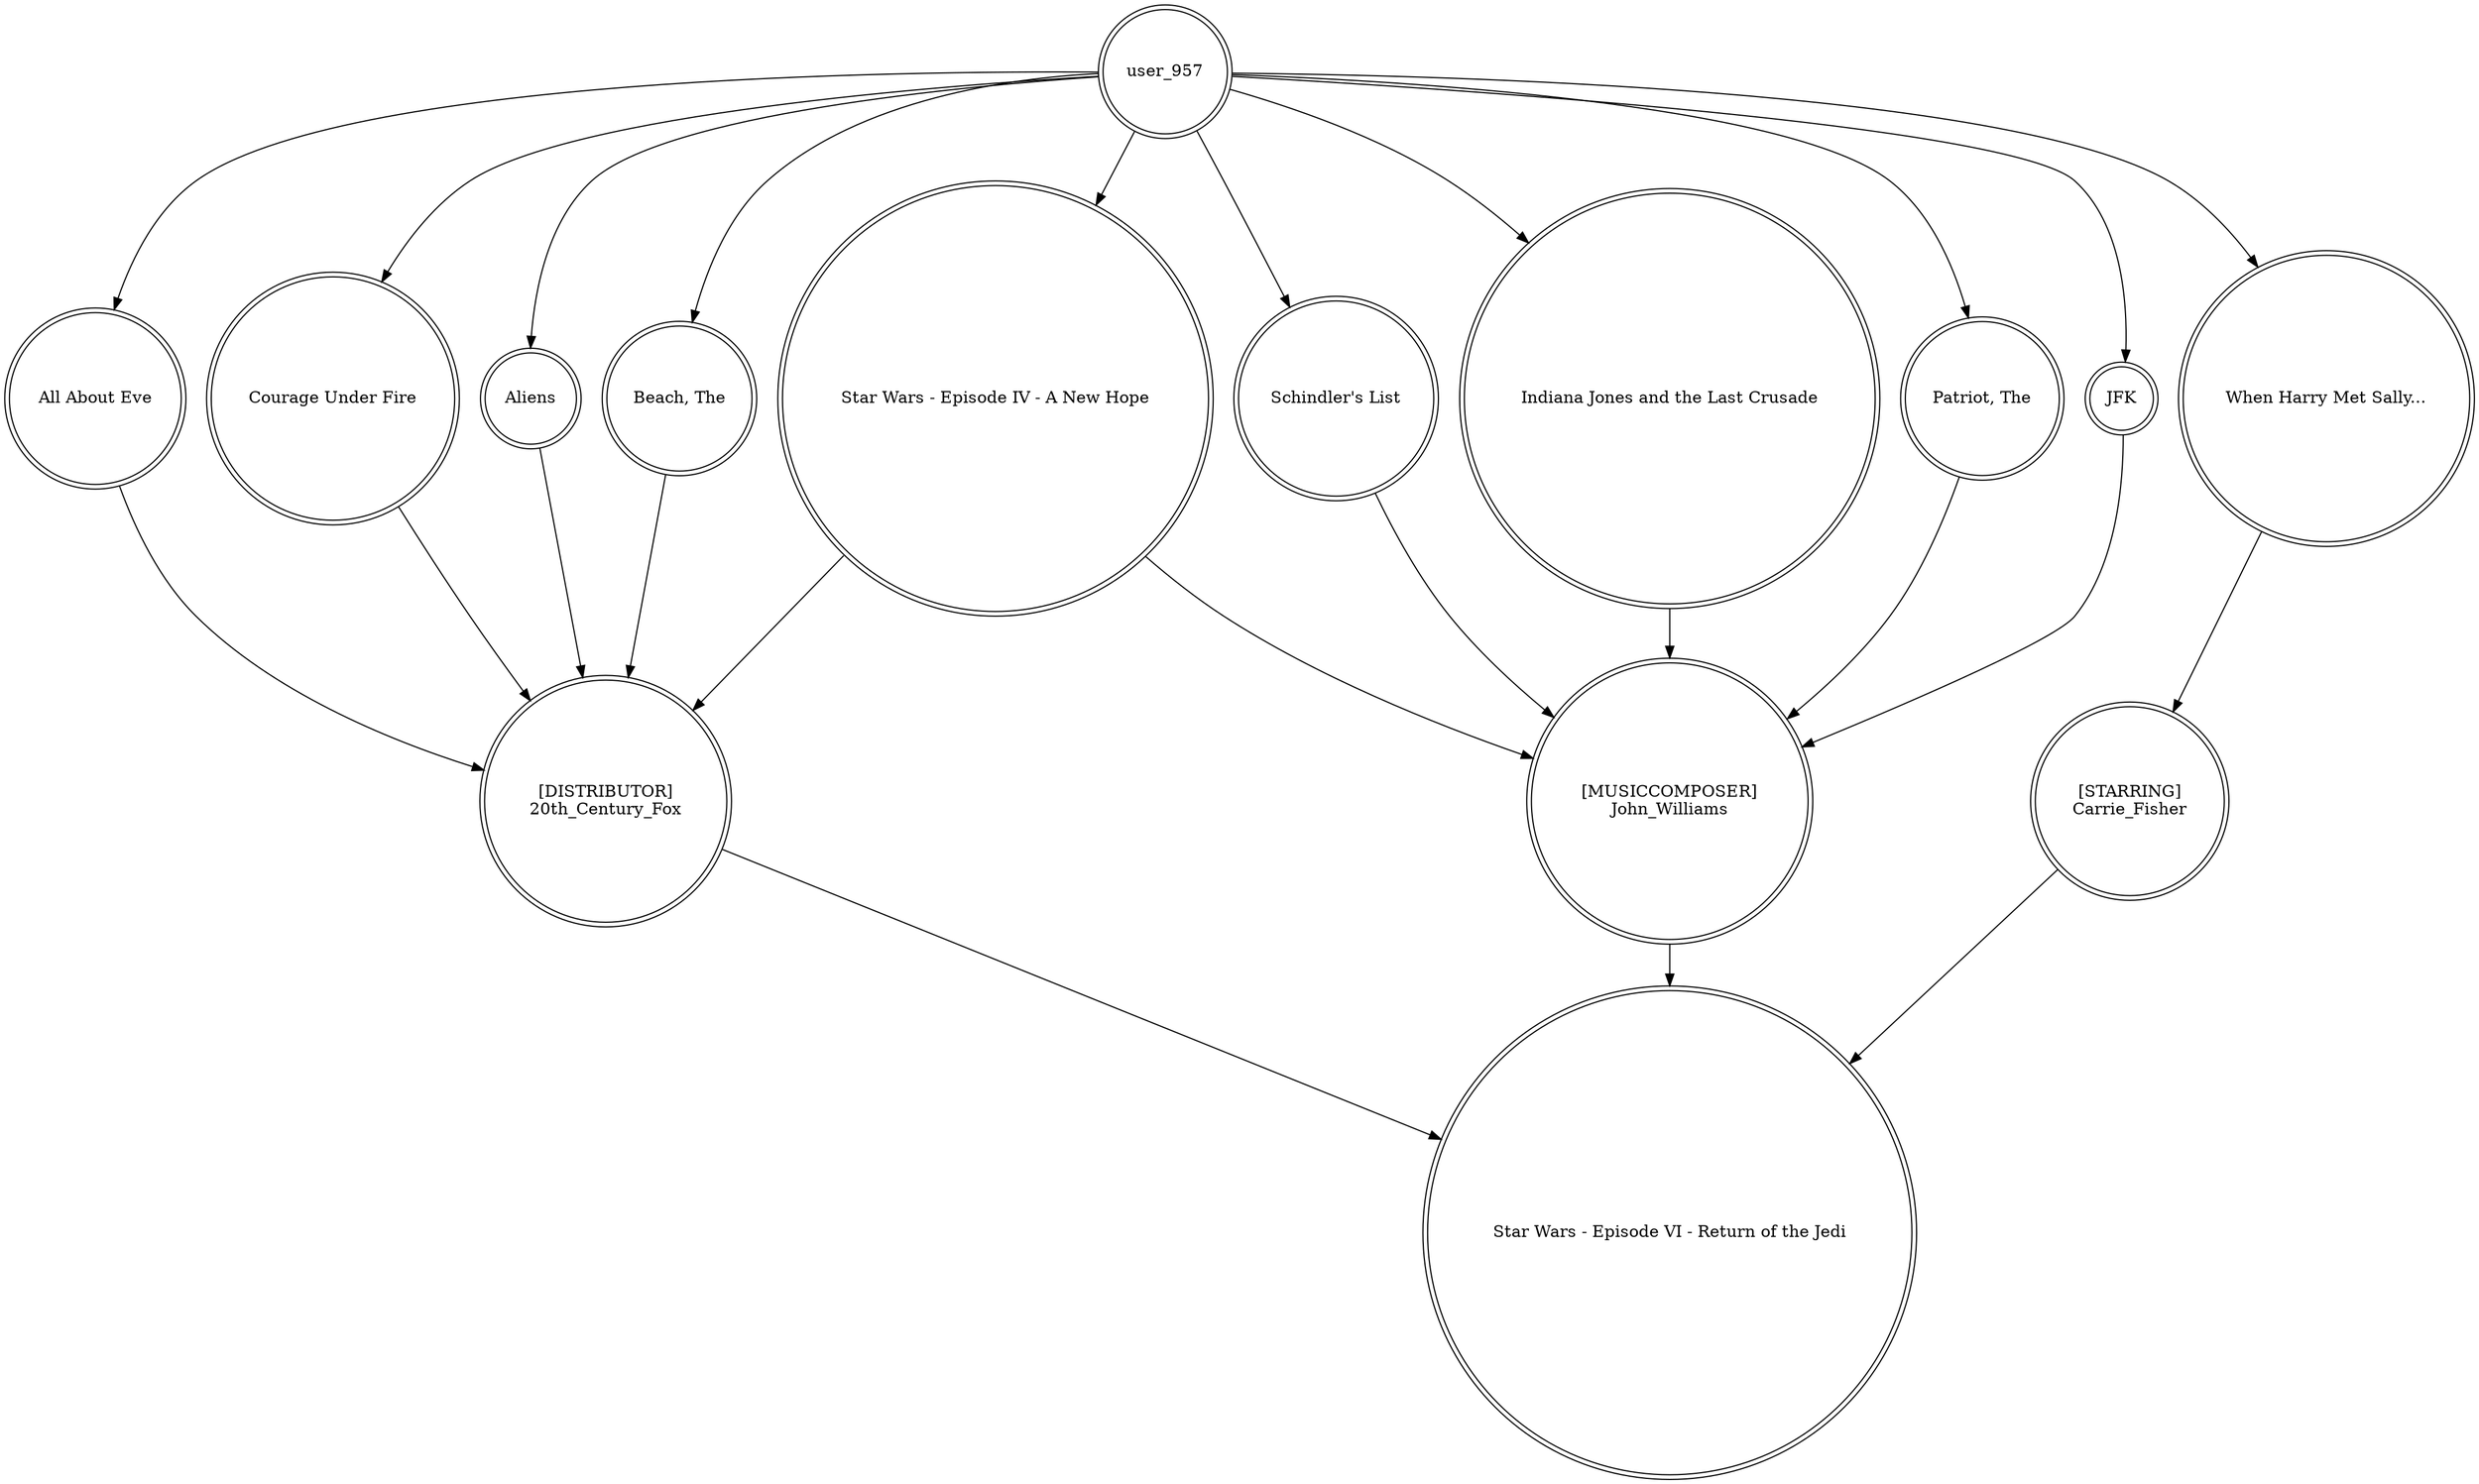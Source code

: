 digraph finite_state_machine {
	node [shape=doublecircle]
	user_957 -> "Schindler's List"
	user_957 -> "All About Eve"
	user_957 -> "Courage Under Fire"
	"Star Wars - Episode IV - A New Hope" -> "[DISTRIBUTOR]
20th_Century_Fox"
	Aliens -> "[DISTRIBUTOR]
20th_Century_Fox"
	"Beach, The" -> "[DISTRIBUTOR]
20th_Century_Fox"
	"Courage Under Fire" -> "[DISTRIBUTOR]
20th_Century_Fox"
	"[MUSICCOMPOSER]
John_Williams" -> "Star Wars - Episode VI - Return of the Jedi"
	user_957 -> "When Harry Met Sally..."
	"Star Wars - Episode IV - A New Hope" -> "[MUSICCOMPOSER]
John_Williams"
	"When Harry Met Sally..." -> "[STARRING]
Carrie_Fisher"
	user_957 -> "Beach, The"
	user_957 -> "Indiana Jones and the Last Crusade"
	"Schindler's List" -> "[MUSICCOMPOSER]
John_Williams"
	"Patriot, The" -> "[MUSICCOMPOSER]
John_Williams"
	JFK -> "[MUSICCOMPOSER]
John_Williams"
	"[DISTRIBUTOR]
20th_Century_Fox" -> "Star Wars - Episode VI - Return of the Jedi"
	"Indiana Jones and the Last Crusade" -> "[MUSICCOMPOSER]
John_Williams"
	user_957 -> Aliens
	"All About Eve" -> "[DISTRIBUTOR]
20th_Century_Fox"
	user_957 -> "Star Wars - Episode IV - A New Hope"
	user_957 -> "Patriot, The"
	user_957 -> JFK
	"[STARRING]
Carrie_Fisher" -> "Star Wars - Episode VI - Return of the Jedi"
}
